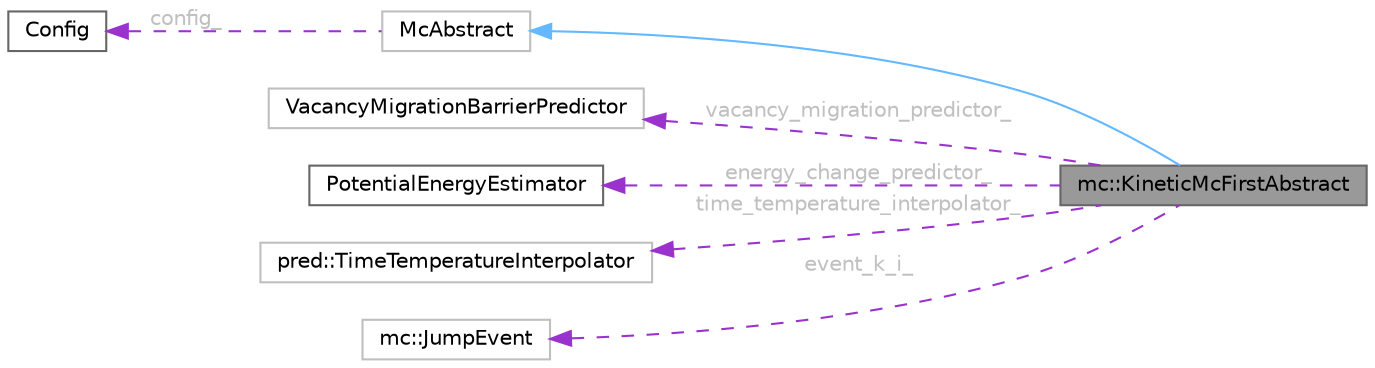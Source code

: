 digraph "mc::KineticMcFirstAbstract"
{
 // LATEX_PDF_SIZE
  bgcolor="transparent";
  edge [fontname=Helvetica,fontsize=10,labelfontname=Helvetica,labelfontsize=10];
  node [fontname=Helvetica,fontsize=10,shape=box,height=0.2,width=0.4];
  rankdir="LR";
  Node1 [id="Node000001",label="mc::KineticMcFirstAbstract",height=0.2,width=0.4,color="gray40", fillcolor="grey60", style="filled", fontcolor="black",tooltip=" "];
  Node2 -> Node1 [id="edge7_Node000001_Node000002",dir="back",color="steelblue1",style="solid",tooltip=" "];
  Node2 [id="Node000002",label="McAbstract",height=0.2,width=0.4,color="grey75", fillcolor="white", style="filled",URL="$classMcAbstract.html",tooltip=" "];
  Node3 -> Node2 [id="edge8_Node000002_Node000003",dir="back",color="darkorchid3",style="dashed",tooltip=" ",label=" config_",fontcolor="grey" ];
  Node3 [id="Node000003",label="Config",height=0.2,width=0.4,color="gray40", fillcolor="white", style="filled",URL="$classConfig.html",tooltip="Class for defining a configuration of atoms and their positions."];
  Node4 -> Node1 [id="edge9_Node000001_Node000004",dir="back",color="darkorchid3",style="dashed",tooltip=" ",label=" vacancy_migration_predictor_",fontcolor="grey" ];
  Node4 [id="Node000004",label="VacancyMigrationBarrierPredictor",height=0.2,width=0.4,color="grey75", fillcolor="white", style="filled",URL="$classVacancyMigrationBarrierPredictor.html",tooltip=" "];
  Node5 -> Node1 [id="edge10_Node000001_Node000005",dir="back",color="darkorchid3",style="dashed",tooltip=" ",label=" energy_change_predictor_",fontcolor="grey" ];
  Node5 [id="Node000005",label="PotentialEnergyEstimator",height=0.2,width=0.4,color="gray40", fillcolor="white", style="filled",URL="$classPotentialEnergyEstimator.html",tooltip="Class for defining Cluster Expansion Hamiltonian."];
  Node6 -> Node1 [id="edge11_Node000001_Node000006",dir="back",color="darkorchid3",style="dashed",tooltip=" ",label=" time_temperature_interpolator_",fontcolor="grey" ];
  Node6 [id="Node000006",label="pred::TimeTemperatureInterpolator",height=0.2,width=0.4,color="grey75", fillcolor="white", style="filled",URL="$classpred_1_1TimeTemperatureInterpolator.html",tooltip=" "];
  Node7 -> Node1 [id="edge12_Node000001_Node000007",dir="back",color="darkorchid3",style="dashed",tooltip=" ",label=" event_k_i_",fontcolor="grey" ];
  Node7 [id="Node000007",label="mc::JumpEvent",height=0.2,width=0.4,color="grey75", fillcolor="white", style="filled",URL="$classmc_1_1JumpEvent.html",tooltip=" "];
}
